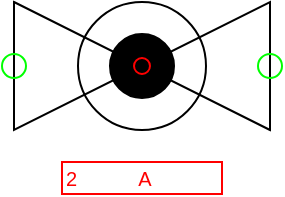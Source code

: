 <mxfile compressed="false" version="20.3.0" type="device">
  <diagram name="ND0042B" id="1CP9VX86ncTdAmcYDIcw">
    <mxGraphModel dx="1422" dy="857" grid="1" gridSize="2" guides="1" tooltips="1" connect="1" arrows="1" fold="1" page="1" pageScale="1" pageWidth="1169" pageHeight="827" math="0" shadow="0">
      <root>
        <mxCell id="22vkG-h5v2N9dKBLQ-ZE-0" />
        <mxCell id="22vkG-h5v2N9dKBLQ-ZE-135" value="Label" style="" parent="22vkG-h5v2N9dKBLQ-ZE-0" />
        <object label="%LabelLines%&amp;nbsp; &amp;nbsp; &amp;nbsp; &amp;nbsp; &amp;nbsp; &amp;nbsp;%LabelIndex%" placeholders="1" LabelLines="2" LabelIndex="A" id="RnfLC_OCD_TFDwc1yJpn-7">
          <mxCell style="rounded=0;whiteSpace=wrap;html=1;fillColor=none;strokeColor=#FF0000;fontColor=#FF0000;fontSize=10;align=left;" parent="22vkG-h5v2N9dKBLQ-ZE-135" vertex="1">
            <mxGeometry x="440" y="352" width="80" height="16" as="geometry" />
          </mxCell>
        </object>
        <object label="Option1" id="hvqG68CwU8eaP7pLt7YK-0">
          <mxCell style="" parent="22vkG-h5v2N9dKBLQ-ZE-0" visible="0" />
        </object>
        <mxCell id="RnfLC_OCD_TFDwc1yJpn-3" value="" style="triangle;whiteSpace=wrap;html=1;fillColor=#000000;" parent="hvqG68CwU8eaP7pLt7YK-0" vertex="1">
          <mxGeometry x="416" y="272" width="64" height="64" as="geometry" />
        </mxCell>
        <mxCell id="RnfLC_OCD_TFDwc1yJpn-4" value="" style="triangle;whiteSpace=wrap;html=1;fillColor=#000000;rotation=-180;" parent="hvqG68CwU8eaP7pLt7YK-0" vertex="1">
          <mxGeometry x="480" y="272" width="64" height="64" as="geometry" />
        </mxCell>
        <mxCell id="__6hd54pacrSICpGixCx-3" value="" style="ellipse;whiteSpace=wrap;html=1;aspect=fixed;fillColor=#000000;" parent="hvqG68CwU8eaP7pLt7YK-0" vertex="1">
          <mxGeometry x="464" y="288" width="32" height="32" as="geometry" />
        </mxCell>
        <mxCell id="StdrhvBKZlyMzEwMvAKF-1" value="" style="ellipse;whiteSpace=wrap;html=1;aspect=fixed;fillColor=none;" vertex="1" parent="hvqG68CwU8eaP7pLt7YK-0">
          <mxGeometry x="448" y="273" width="64" height="64" as="geometry" />
        </mxCell>
        <object label="Symbol" Width="8" Height="4" UoM="mm" id="22vkG-h5v2N9dKBLQ-ZE-138">
          <mxCell style="locked=1;" parent="22vkG-h5v2N9dKBLQ-ZE-0" />
        </object>
        <mxCell id="RnfLC_OCD_TFDwc1yJpn-0" value="" style="triangle;whiteSpace=wrap;html=1;fillColor=none;" parent="22vkG-h5v2N9dKBLQ-ZE-138" vertex="1">
          <mxGeometry x="416" y="272" width="64" height="64" as="geometry" />
        </mxCell>
        <mxCell id="RnfLC_OCD_TFDwc1yJpn-1" value="" style="triangle;whiteSpace=wrap;html=1;fillColor=none;rotation=-180;" parent="22vkG-h5v2N9dKBLQ-ZE-138" vertex="1">
          <mxGeometry x="480" y="272" width="64" height="64" as="geometry" />
        </mxCell>
        <mxCell id="__6hd54pacrSICpGixCx-0" value="" style="ellipse;whiteSpace=wrap;html=1;aspect=fixed;fillColor=#000000;" parent="22vkG-h5v2N9dKBLQ-ZE-138" vertex="1">
          <mxGeometry x="464" y="288" width="32" height="32" as="geometry" />
        </mxCell>
        <mxCell id="StdrhvBKZlyMzEwMvAKF-0" value="" style="ellipse;whiteSpace=wrap;html=1;aspect=fixed;fillColor=none;" vertex="1" parent="22vkG-h5v2N9dKBLQ-ZE-138">
          <mxGeometry x="448" y="272" width="64" height="64" as="geometry" />
        </mxCell>
        <mxCell id="22vkG-h5v2N9dKBLQ-ZE-124" value="Connection" style="locked=1;" parent="22vkG-h5v2N9dKBLQ-ZE-0" />
        <object label="Connection" PipingConnector="Y" LabelConnector="N" SignalConnector="N" Direction="0" AuxiliaryConnector="N" id="RnfLC_OCD_TFDwc1yJpn-5">
          <mxCell style="vsdxID=1407;fillColor=none;gradientColor=none;shape=stencil(rVFbDsIgEDwNnyQU4glqvcfGblsilmZBS28vZGMsxg9j/JvZmX1kR5g2TLCg0CpE8hdcbR8nYY5CaztPSDZmJEwnTDt4wpH8be6ZL1CcBV39vUxI3KdKh1YbswPTEzuBzlmiVGmKau9zUKM+jlJJQrJBko8QrZ+rrQ5oRJnXyMHBWElhRVx25ebnw/5zVvPFWRm83jxY5zilvf4eSy5xpKZ7AA==);strokeColor=#00ff00;strokeWidth=1;points=[[0.5,0.5,0,0,0]];labelBackgroundColor=none;rounded=0;html=1;whiteSpace=wrap;aspect=fixed;noLabel=1;snapToPoint=1;container=0;fontSize=16;" parent="22vkG-h5v2N9dKBLQ-ZE-124" vertex="1">
            <mxGeometry x="538" y="298" width="12" height="12" as="geometry" />
          </mxCell>
        </object>
        <object label="Connection" PipingConnector="Y" LabelConnector="N" SignalConnector="N" Direction="180" AuxiliaryConnector="N" id="RnfLC_OCD_TFDwc1yJpn-6">
          <mxCell style="vsdxID=1407;fillColor=none;gradientColor=none;shape=stencil(rVFbDsIgEDwNnyQU4glqvcfGblsilmZBS28vZGMsxg9j/JvZmX1kR5g2TLCg0CpE8hdcbR8nYY5CaztPSDZmJEwnTDt4wpH8be6ZL1CcBV39vUxI3KdKh1YbswPTEzuBzlmiVGmKau9zUKM+jlJJQrJBko8QrZ+rrQ5oRJnXyMHBWElhRVx25ebnw/5zVvPFWRm83jxY5zilvf4eSy5xpKZ7AA==);strokeColor=#00ff00;strokeWidth=1;points=[[0.5,0.5,0,0,0]];labelBackgroundColor=none;rounded=0;html=1;whiteSpace=wrap;aspect=fixed;noLabel=1;snapToPoint=1;container=0;fontSize=16;" parent="22vkG-h5v2N9dKBLQ-ZE-124" vertex="1">
            <mxGeometry x="410" y="298" width="12" height="12" as="geometry" />
          </mxCell>
        </object>
        <mxCell id="22vkG-h5v2N9dKBLQ-ZE-136" value="Origo" style="locked=1;" parent="22vkG-h5v2N9dKBLQ-ZE-0" />
        <object label="origo" id="RnfLC_OCD_TFDwc1yJpn-2">
          <mxCell style="vsdxID=1407;fillColor=none;gradientColor=none;shape=stencil(rVFbDsIgEDwNnyQU4glqvcfGblsilmZBS28vZGMsxg9j/JvZmX1kR5g2TLCg0CpE8hdcbR8nYY5CaztPSDZmJEwnTDt4wpH8be6ZL1CcBV39vUxI3KdKh1YbswPTEzuBzlmiVGmKau9zUKM+jlJJQrJBko8QrZ+rrQ5oRJnXyMHBWElhRVx25ebnw/5zVvPFWRm83jxY5zilvf4eSy5xpKZ7AA==);strokeColor=#ff0000;strokeWidth=1;points=[[0.5,0.5,0,0,0]];labelBackgroundColor=none;rounded=0;html=1;whiteSpace=wrap;aspect=fixed;noLabel=1;snapToPoint=1;" parent="22vkG-h5v2N9dKBLQ-ZE-136" vertex="1">
            <mxGeometry x="476" y="300" width="8" height="8" as="geometry" />
          </mxCell>
        </object>
      </root>
    </mxGraphModel>
  </diagram>
</mxfile>
